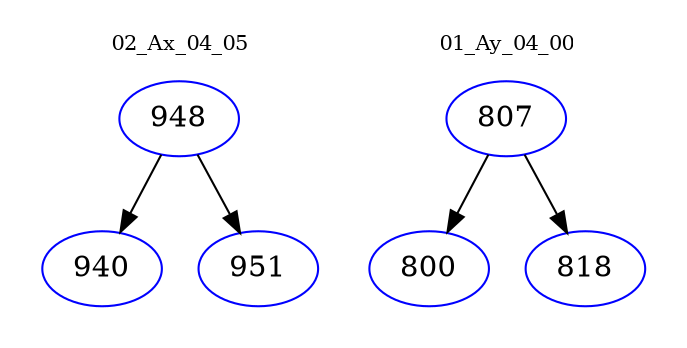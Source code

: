 digraph{
subgraph cluster_0 {
color = white
label = "02_Ax_04_05";
fontsize=10;
T0_948 [label="948", color="blue"]
T0_948 -> T0_940 [color="black"]
T0_940 [label="940", color="blue"]
T0_948 -> T0_951 [color="black"]
T0_951 [label="951", color="blue"]
}
subgraph cluster_1 {
color = white
label = "01_Ay_04_00";
fontsize=10;
T1_807 [label="807", color="blue"]
T1_807 -> T1_800 [color="black"]
T1_800 [label="800", color="blue"]
T1_807 -> T1_818 [color="black"]
T1_818 [label="818", color="blue"]
}
}
